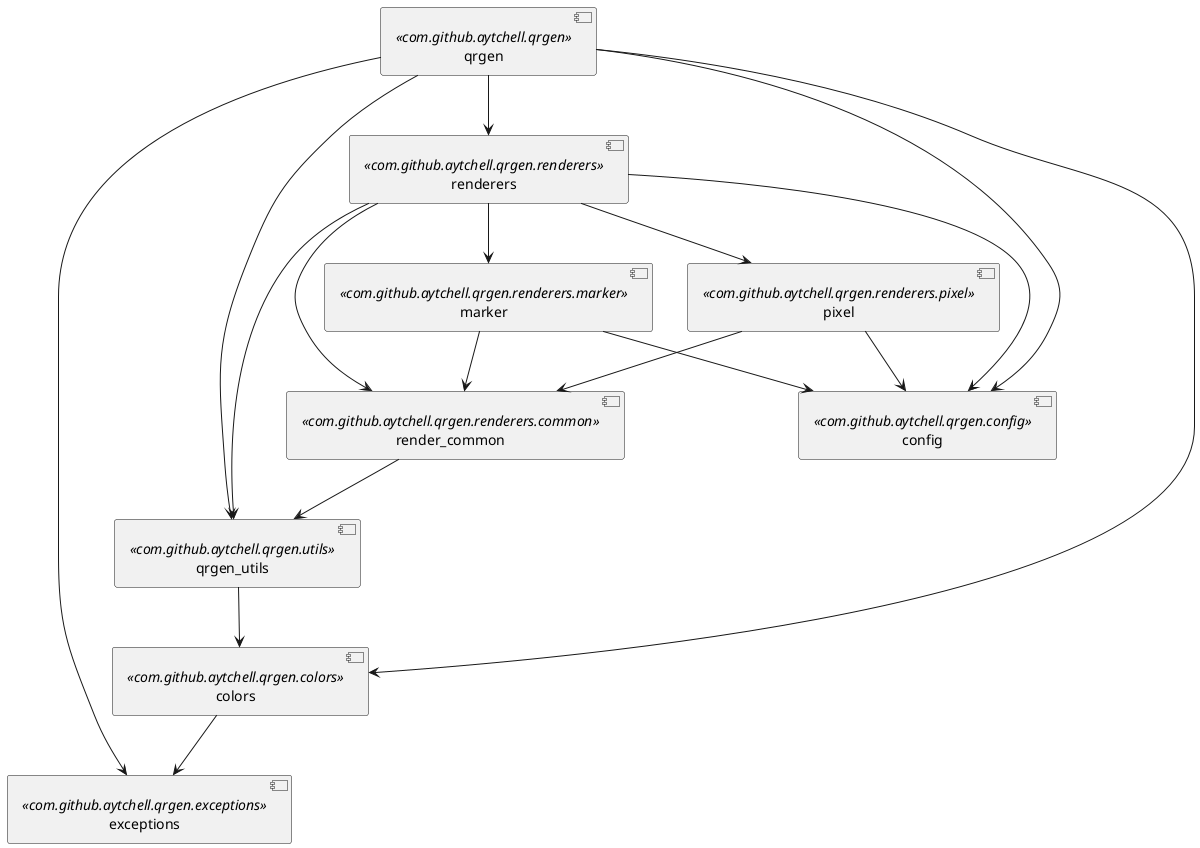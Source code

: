 @startuml

[qrgen] <<com.github.aytchell.qrgen>>
[qrgen_utils] <<com.github.aytchell.qrgen.utils>>
[config] <<com.github.aytchell.qrgen.config>>
[colors] <<com.github.aytchell.qrgen.colors>>
[exceptions] <<com.github.aytchell.qrgen.exceptions>>
[renderers] <<com.github.aytchell.qrgen.renderers>>
[render_common] <<com.github.aytchell.qrgen.renderers.common>>
[marker] <<com.github.aytchell.qrgen.renderers.marker>>
[pixel] <<com.github.aytchell.qrgen.renderers.pixel>>

qrgen --> config
qrgen --> colors
qrgen --> renderers
qrgen --> exceptions
qrgen --> qrgen_utils
renderers --> marker
renderers --> pixel
renderers --> config
renderers --> render_common
renderers --> qrgen_utils
marker --> render_common
marker --> config
pixel --> render_common
pixel --> config
render_common --> qrgen_utils
qrgen_utils --> colors
colors --> exceptions

@enduml
